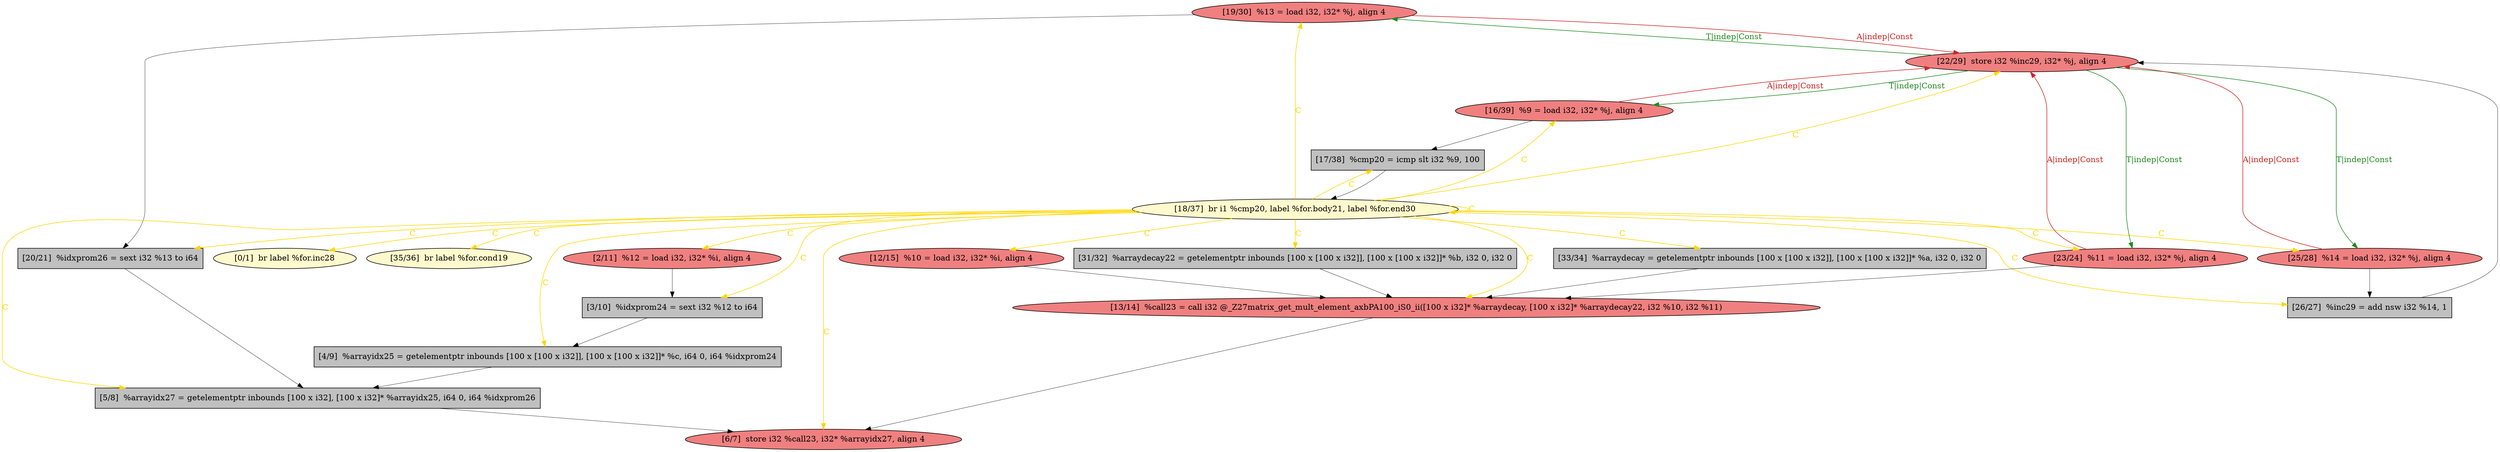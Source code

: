 
digraph G {


node1054 [fillcolor=lightcoral,label="[19/30]  %13 = load i32, i32* %j, align 4",shape=ellipse,style=filled ]
node1053 [fillcolor=lightcoral,label="[13/14]  %call23 = call i32 @_Z27matrix_get_mult_element_axbPA100_iS0_ii([100 x i32]* %arraydecay, [100 x i32]* %arraydecay22, i32 %10, i32 %11)",shape=ellipse,style=filled ]
node1038 [fillcolor=grey,label="[5/8]  %arrayidx27 = getelementptr inbounds [100 x i32], [100 x i32]* %arrayidx25, i64 0, i64 %idxprom26",shape=rectangle,style=filled ]
node1040 [fillcolor=lightcoral,label="[12/15]  %10 = load i32, i32* %i, align 4",shape=ellipse,style=filled ]
node1055 [fillcolor=grey,label="[20/21]  %idxprom26 = sext i32 %13 to i64",shape=rectangle,style=filled ]
node1036 [fillcolor=lemonchiffon,label="[0/1]  br label %for.inc28",shape=ellipse,style=filled ]
node1045 [fillcolor=grey,label="[17/38]  %cmp20 = icmp slt i32 %9, 100",shape=rectangle,style=filled ]
node1050 [fillcolor=lemonchiffon,label="[18/37]  br i1 %cmp20, label %for.body21, label %for.end30",shape=ellipse,style=filled ]
node1047 [fillcolor=lemonchiffon,label="[35/36]  br label %for.cond19",shape=ellipse,style=filled ]
node1052 [fillcolor=grey,label="[4/9]  %arrayidx25 = getelementptr inbounds [100 x [100 x i32]], [100 x [100 x i32]]* %c, i64 0, i64 %idxprom24",shape=rectangle,style=filled ]
node1039 [fillcolor=grey,label="[3/10]  %idxprom24 = sext i32 %12 to i64",shape=rectangle,style=filled ]
node1037 [fillcolor=lightcoral,label="[2/11]  %12 = load i32, i32* %i, align 4",shape=ellipse,style=filled ]
node1042 [fillcolor=lightcoral,label="[22/29]  store i32 %inc29, i32* %j, align 4",shape=ellipse,style=filled ]
node1043 [fillcolor=lightcoral,label="[6/7]  store i32 %call23, i32* %arrayidx27, align 4",shape=ellipse,style=filled ]
node1051 [fillcolor=lightcoral,label="[23/24]  %11 = load i32, i32* %j, align 4",shape=ellipse,style=filled ]
node1044 [fillcolor=lightcoral,label="[25/28]  %14 = load i32, i32* %j, align 4",shape=ellipse,style=filled ]
node1046 [fillcolor=grey,label="[26/27]  %inc29 = add nsw i32 %14, 1",shape=rectangle,style=filled ]
node1041 [fillcolor=lightcoral,label="[16/39]  %9 = load i32, i32* %j, align 4",shape=ellipse,style=filled ]
node1048 [fillcolor=grey,label="[33/34]  %arraydecay = getelementptr inbounds [100 x [100 x i32]], [100 x [100 x i32]]* %a, i32 0, i32 0",shape=rectangle,style=filled ]
node1049 [fillcolor=grey,label="[31/32]  %arraydecay22 = getelementptr inbounds [100 x [100 x i32]], [100 x [100 x i32]]* %b, i32 0, i32 0",shape=rectangle,style=filled ]

node1050->node1053 [style=solid,color=gold,label="C",penwidth=1.0,fontcolor=gold ]
node1050->node1041 [style=solid,color=gold,label="C",penwidth=1.0,fontcolor=gold ]
node1050->node1046 [style=solid,color=gold,label="C",penwidth=1.0,fontcolor=gold ]
node1042->node1044 [style=solid,color=forestgreen,label="T|indep|Const",penwidth=1.0,fontcolor=forestgreen ]
node1044->node1046 [style=solid,color=black,label="",penwidth=0.5,fontcolor=black ]
node1050->node1042 [style=solid,color=gold,label="C",penwidth=1.0,fontcolor=gold ]
node1051->node1053 [style=solid,color=black,label="",penwidth=0.5,fontcolor=black ]
node1050->node1037 [style=solid,color=gold,label="C",penwidth=1.0,fontcolor=gold ]
node1052->node1038 [style=solid,color=black,label="",penwidth=0.5,fontcolor=black ]
node1054->node1055 [style=solid,color=black,label="",penwidth=0.5,fontcolor=black ]
node1050->node1043 [style=solid,color=gold,label="C",penwidth=1.0,fontcolor=gold ]
node1050->node1039 [style=solid,color=gold,label="C",penwidth=1.0,fontcolor=gold ]
node1041->node1045 [style=solid,color=black,label="",penwidth=0.5,fontcolor=black ]
node1041->node1042 [style=solid,color=firebrick3,label="A|indep|Const",penwidth=1.0,fontcolor=firebrick3 ]
node1050->node1055 [style=solid,color=gold,label="C",penwidth=1.0,fontcolor=gold ]
node1051->node1042 [style=solid,color=firebrick3,label="A|indep|Const",penwidth=1.0,fontcolor=firebrick3 ]
node1046->node1042 [style=solid,color=black,label="",penwidth=0.5,fontcolor=black ]
node1048->node1053 [style=solid,color=black,label="",penwidth=0.5,fontcolor=black ]
node1038->node1043 [style=solid,color=black,label="",penwidth=0.5,fontcolor=black ]
node1050->node1040 [style=solid,color=gold,label="C",penwidth=1.0,fontcolor=gold ]
node1044->node1042 [style=solid,color=firebrick3,label="A|indep|Const",penwidth=1.0,fontcolor=firebrick3 ]
node1050->node1052 [style=solid,color=gold,label="C",penwidth=1.0,fontcolor=gold ]
node1042->node1054 [style=solid,color=forestgreen,label="T|indep|Const",penwidth=1.0,fontcolor=forestgreen ]
node1049->node1053 [style=solid,color=black,label="",penwidth=0.5,fontcolor=black ]
node1050->node1051 [style=solid,color=gold,label="C",penwidth=1.0,fontcolor=gold ]
node1053->node1043 [style=solid,color=black,label="",penwidth=0.5,fontcolor=black ]
node1040->node1053 [style=solid,color=black,label="",penwidth=0.5,fontcolor=black ]
node1039->node1052 [style=solid,color=black,label="",penwidth=0.5,fontcolor=black ]
node1042->node1041 [style=solid,color=forestgreen,label="T|indep|Const",penwidth=1.0,fontcolor=forestgreen ]
node1042->node1051 [style=solid,color=forestgreen,label="T|indep|Const",penwidth=1.0,fontcolor=forestgreen ]
node1050->node1049 [style=solid,color=gold,label="C",penwidth=1.0,fontcolor=gold ]
node1037->node1039 [style=solid,color=black,label="",penwidth=0.5,fontcolor=black ]
node1054->node1042 [style=solid,color=firebrick3,label="A|indep|Const",penwidth=1.0,fontcolor=firebrick3 ]
node1045->node1050 [style=solid,color=black,label="",penwidth=0.5,fontcolor=black ]
node1050->node1047 [style=solid,color=gold,label="C",penwidth=1.0,fontcolor=gold ]
node1055->node1038 [style=solid,color=black,label="",penwidth=0.5,fontcolor=black ]
node1050->node1045 [style=solid,color=gold,label="C",penwidth=1.0,fontcolor=gold ]
node1050->node1044 [style=solid,color=gold,label="C",penwidth=1.0,fontcolor=gold ]
node1050->node1050 [style=solid,color=gold,label="C",penwidth=1.0,fontcolor=gold ]
node1050->node1038 [style=solid,color=gold,label="C",penwidth=1.0,fontcolor=gold ]
node1050->node1036 [style=solid,color=gold,label="C",penwidth=1.0,fontcolor=gold ]
node1050->node1054 [style=solid,color=gold,label="C",penwidth=1.0,fontcolor=gold ]
node1050->node1048 [style=solid,color=gold,label="C",penwidth=1.0,fontcolor=gold ]


}
